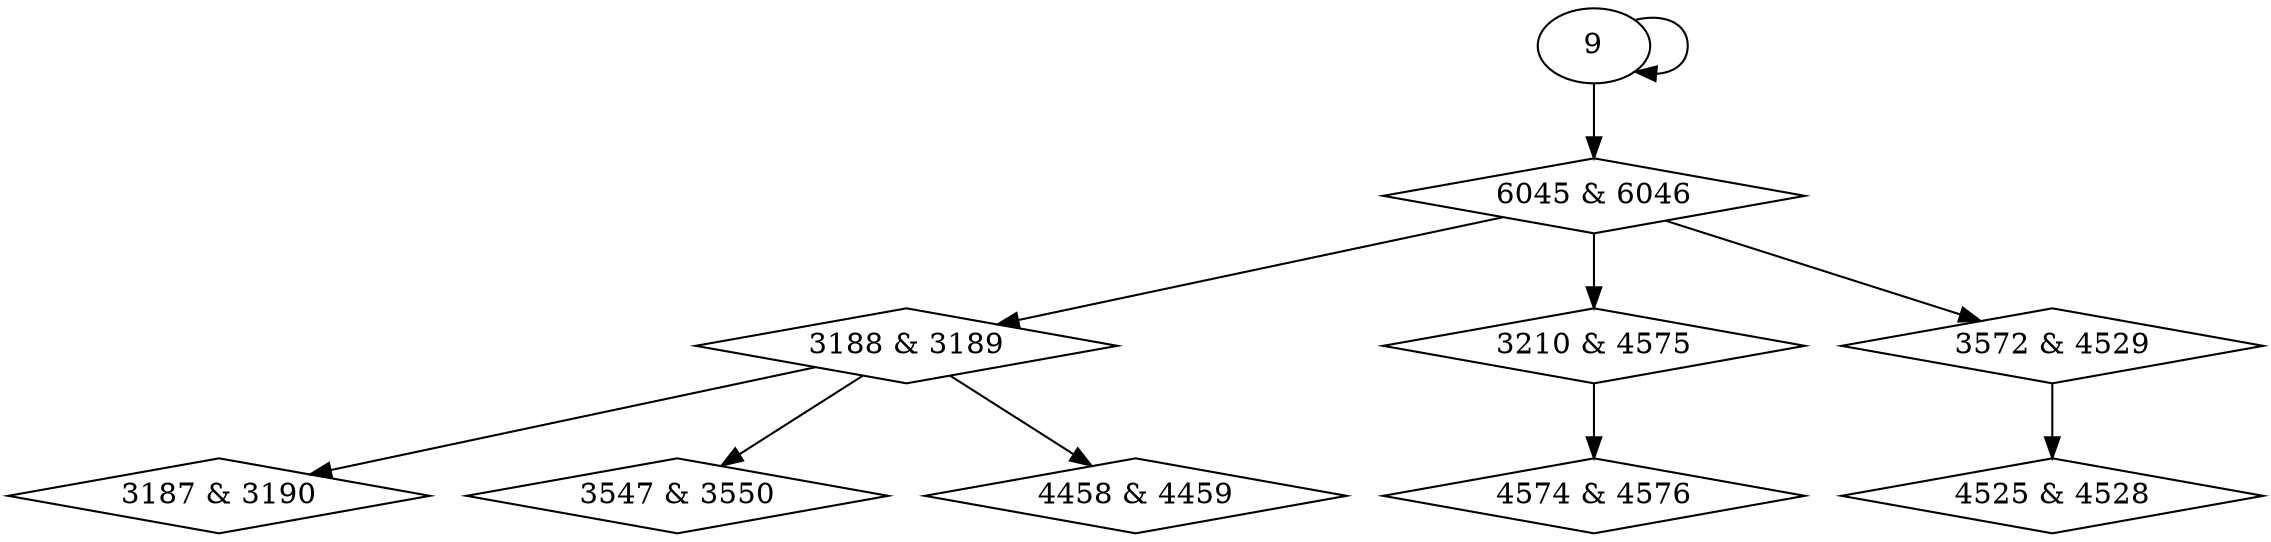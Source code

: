 digraph {
0 [label = "3187 & 3190", shape = diamond];
1 [label = "3188 & 3189", shape = diamond];
2 [label = "3210 & 4575", shape = diamond];
3 [label = "3547 & 3550", shape = diamond];
4 [label = "3572 & 4529", shape = diamond];
5 [label = "4458 & 4459", shape = diamond];
6 [label = "4525 & 4528", shape = diamond];
7 [label = "4574 & 4576", shape = diamond];
8 [label = "6045 & 6046", shape = diamond];
1 -> 0;
8 -> 1;
8 -> 2;
1 -> 3;
8 -> 4;
1 -> 5;
4 -> 6;
2 -> 7;
9 -> 8;
9 -> 9;
}
